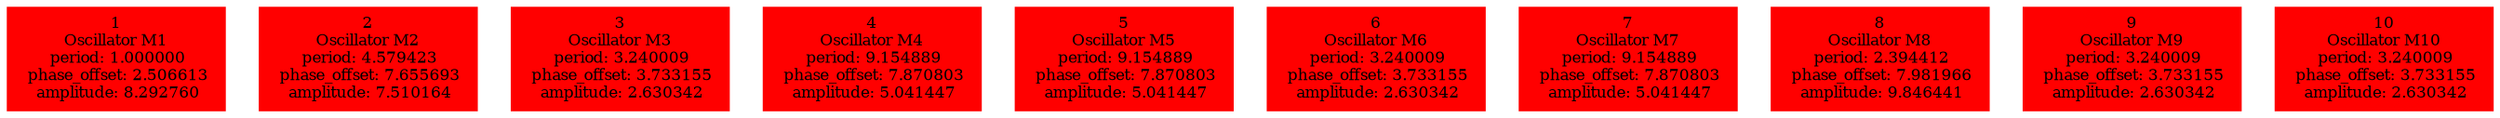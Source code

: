  digraph g{ forcelabels=true;
1 [label=<1<BR />Oscillator M1<BR /> period: 1.000000<BR /> phase_offset: 2.506613<BR /> amplitude: 8.292760>, shape=box,color=red,style=filled,fontsize=8];2 [label=<2<BR />Oscillator M2<BR /> period: 4.579423<BR /> phase_offset: 7.655693<BR /> amplitude: 7.510164>, shape=box,color=red,style=filled,fontsize=8];3 [label=<3<BR />Oscillator M3<BR /> period: 3.240009<BR /> phase_offset: 3.733155<BR /> amplitude: 2.630342>, shape=box,color=red,style=filled,fontsize=8];4 [label=<4<BR />Oscillator M4<BR /> period: 9.154889<BR /> phase_offset: 7.870803<BR /> amplitude: 5.041447>, shape=box,color=red,style=filled,fontsize=8];5 [label=<5<BR />Oscillator M5<BR /> period: 9.154889<BR /> phase_offset: 7.870803<BR /> amplitude: 5.041447>, shape=box,color=red,style=filled,fontsize=8];6 [label=<6<BR />Oscillator M6<BR /> period: 3.240009<BR /> phase_offset: 3.733155<BR /> amplitude: 2.630342>, shape=box,color=red,style=filled,fontsize=8];7 [label=<7<BR />Oscillator M7<BR /> period: 9.154889<BR /> phase_offset: 7.870803<BR /> amplitude: 5.041447>, shape=box,color=red,style=filled,fontsize=8];8 [label=<8<BR />Oscillator M8<BR /> period: 2.394412<BR /> phase_offset: 7.981966<BR /> amplitude: 9.846441>, shape=box,color=red,style=filled,fontsize=8];9 [label=<9<BR />Oscillator M9<BR /> period: 3.240009<BR /> phase_offset: 3.733155<BR /> amplitude: 2.630342>, shape=box,color=red,style=filled,fontsize=8];10 [label=<10<BR />Oscillator M10<BR /> period: 3.240009<BR /> phase_offset: 3.733155<BR /> amplitude: 2.630342>, shape=box,color=red,style=filled,fontsize=8]; }
